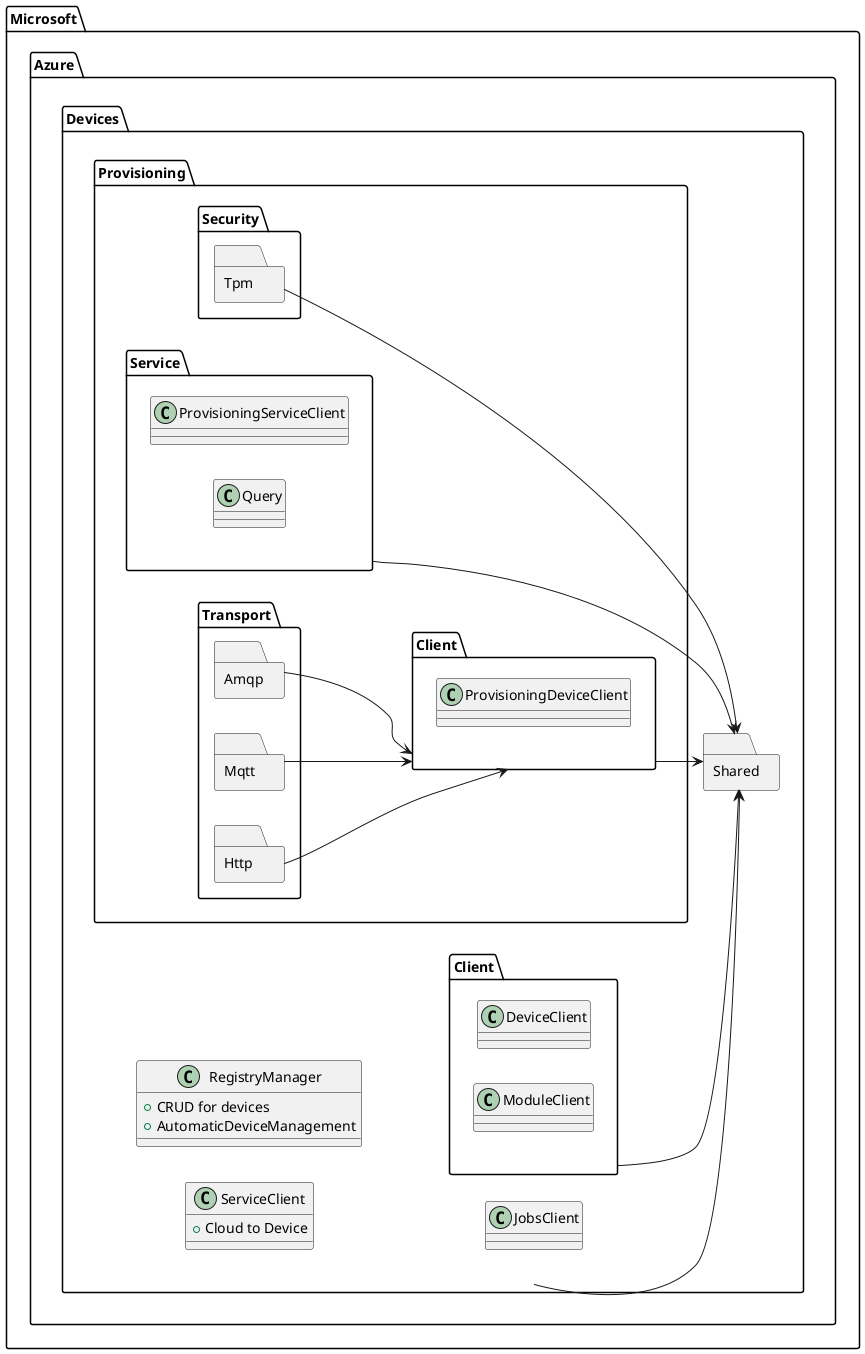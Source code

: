 @startuml

left to right direction

package Microsoft.Azure.Devices.Shared <<Folder>> {
}

package Microsoft.Azure.Devices <<Folder>> {
    class ServiceClient {
        + Cloud to Device
    }

    class RegistryManager {
        + CRUD for devices
        + AutomaticDeviceManagement
    }

    class JobsClient {
    }
}

package Microsoft.Azure.Devices.Provisioning.Service <<Folder>> {
    class ProvisioningServiceClient {

    }
    class Query {

    }
}

package Microsoft.Azure.Devices.Client <<Folder>> {
    class DeviceClient {
    }

    class ModuleClient {
    }
}

package Microsoft.Azure.Devices.Provisioning.Client <<Folder>> {
    class ProvisioningDeviceClient {
    }
}

package Microsoft.Azure.Devices.Provisioning.Transport.Amqp <<Folder>> {
}

package Microsoft.Azure.Devices.Provisioning.Transport.Mqtt <<Folder>> {
}

package Microsoft.Azure.Devices.Provisioning.Transport.Http <<Folder>> {
}

package Microsoft.Azure.Devices.Provisioning.Security.Tpm <<Folder>> {

}

Microsoft.Azure.Devices --> Microsoft.Azure.Devices.Shared
Microsoft.Azure.Devices.Client --> Microsoft.Azure.Devices.Shared
Microsoft.Azure.Devices.Provisioning.Client --> Microsoft.Azure.Devices.Shared
Microsoft.Azure.Devices.Provisioning.Service --> Microsoft.Azure.Devices.Shared
Microsoft.Azure.Devices.Provisioning.Transport.Http --> Microsoft.Azure.Devices.Provisioning.Client
Microsoft.Azure.Devices.Provisioning.Transport.Amqp --> Microsoft.Azure.Devices.Provisioning.Client
Microsoft.Azure.Devices.Provisioning.Transport.Mqtt --> Microsoft.Azure.Devices.Provisioning.Client
Microsoft.Azure.Devices.Provisioning.Security.Tpm --> Microsoft.Azure.Devices.Shared
@enduml
